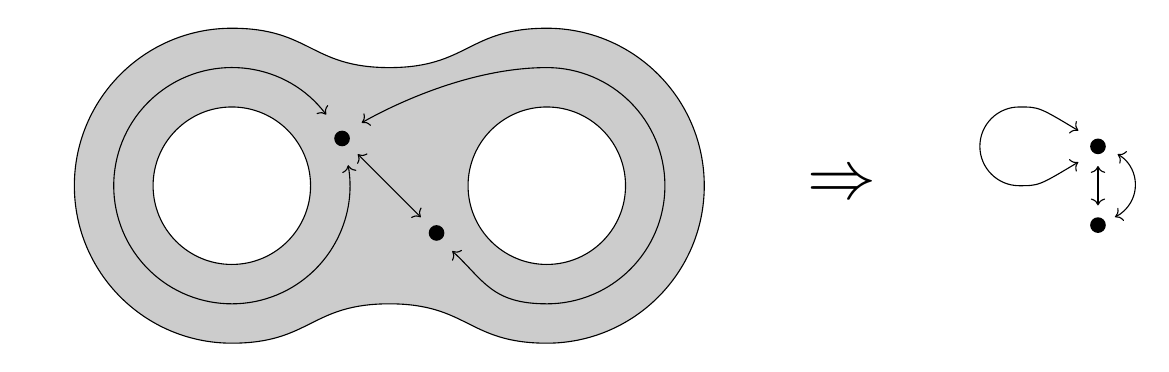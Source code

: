 \usetikzlibrary{decorations.markings}

\newcommand{\pathA}{(2, 2) .. controls (3,2) and (3, 1.5) .. (4, 1.5)}
\newcommand{\pathB}{(4, 1.5) .. controls (5, 1.5) and (5,2) .. (6, 2)}
\newcommand{\pathC}{(6, -2) .. controls (5,-2) and (5, -1.5) .. (4, -1.5)}
\newcommand{\pathD}{(4, -1.5) .. controls (3, -1.5) and (3,-2) .. (2, -2)}

\begin{tikzpicture}
	% outer shape
	\filldraw[fill=black, fill opacity=0.2, draw=black] (0, 0) arc(180:90:2) --
	\pathA --
	\pathB --
	(6, 2) arc(90:0:2) --
	(8, 0) arc(360:270:2) --
	\pathC --
	\pathD --
	(2, -2) arc(270:180:2)
	;

	% inner holes
	\filldraw [fill=white] (2,0) circle (1);
	\filldraw [fill=white] (6,0) circle (1);

	% paths
	\coordinate (x) at (3.4, 0.6);
	\coordinate (y) at (4.6, -0.6);
	\node [circle, fill, inner sep=2pt] at (x) {};
	\draw[<->] ([shift=(37:1.5)]2,0) arc(37:370:1.5);
	\draw[<-] (3.65, 0.8) .. controls (4,1) and (5,1.5) .. (6, 1.5);
	\draw[<-] (4.8, -0.83) .. controls (5.2,-1.2) and (5.3, -1.5) .. (6, -1.5);
	\draw ([shift=(270:1.5)]6,0) arc(270:450:1.5);

	\node [circle, fill, inner sep=2pt] at (y) {};
	\draw[<->] (3.6, 0.4) -- (4.4, -0.4);

	\node[font={\Huge\Huge\bfseries\sffamily}] at (9.75, 0) {$\Rightarrow$};

	% the group!
	\coordinate (x) at (13, 0.5);
	\coordinate (y) at (13, -0.5);
	\node [circle, fill, inner sep=2pt] at (x) {};
	\node [circle, fill, inner sep=2pt] at (y) {};
	\draw[<->] (12.75, 0.7) .. controls (12.25,1.0) .. (12,1.0) --
	(12,1.0) arc(90:270:0.5) --
	(12,0) .. controls (12.25,0) .. (12.75, 0.3)
	;
	\draw[<->] (13.25, 0.4) arc (60:-65:0.45);
	\draw[<->] (13, 0.25) -- (13, -0.25);
\end{tikzpicture}
